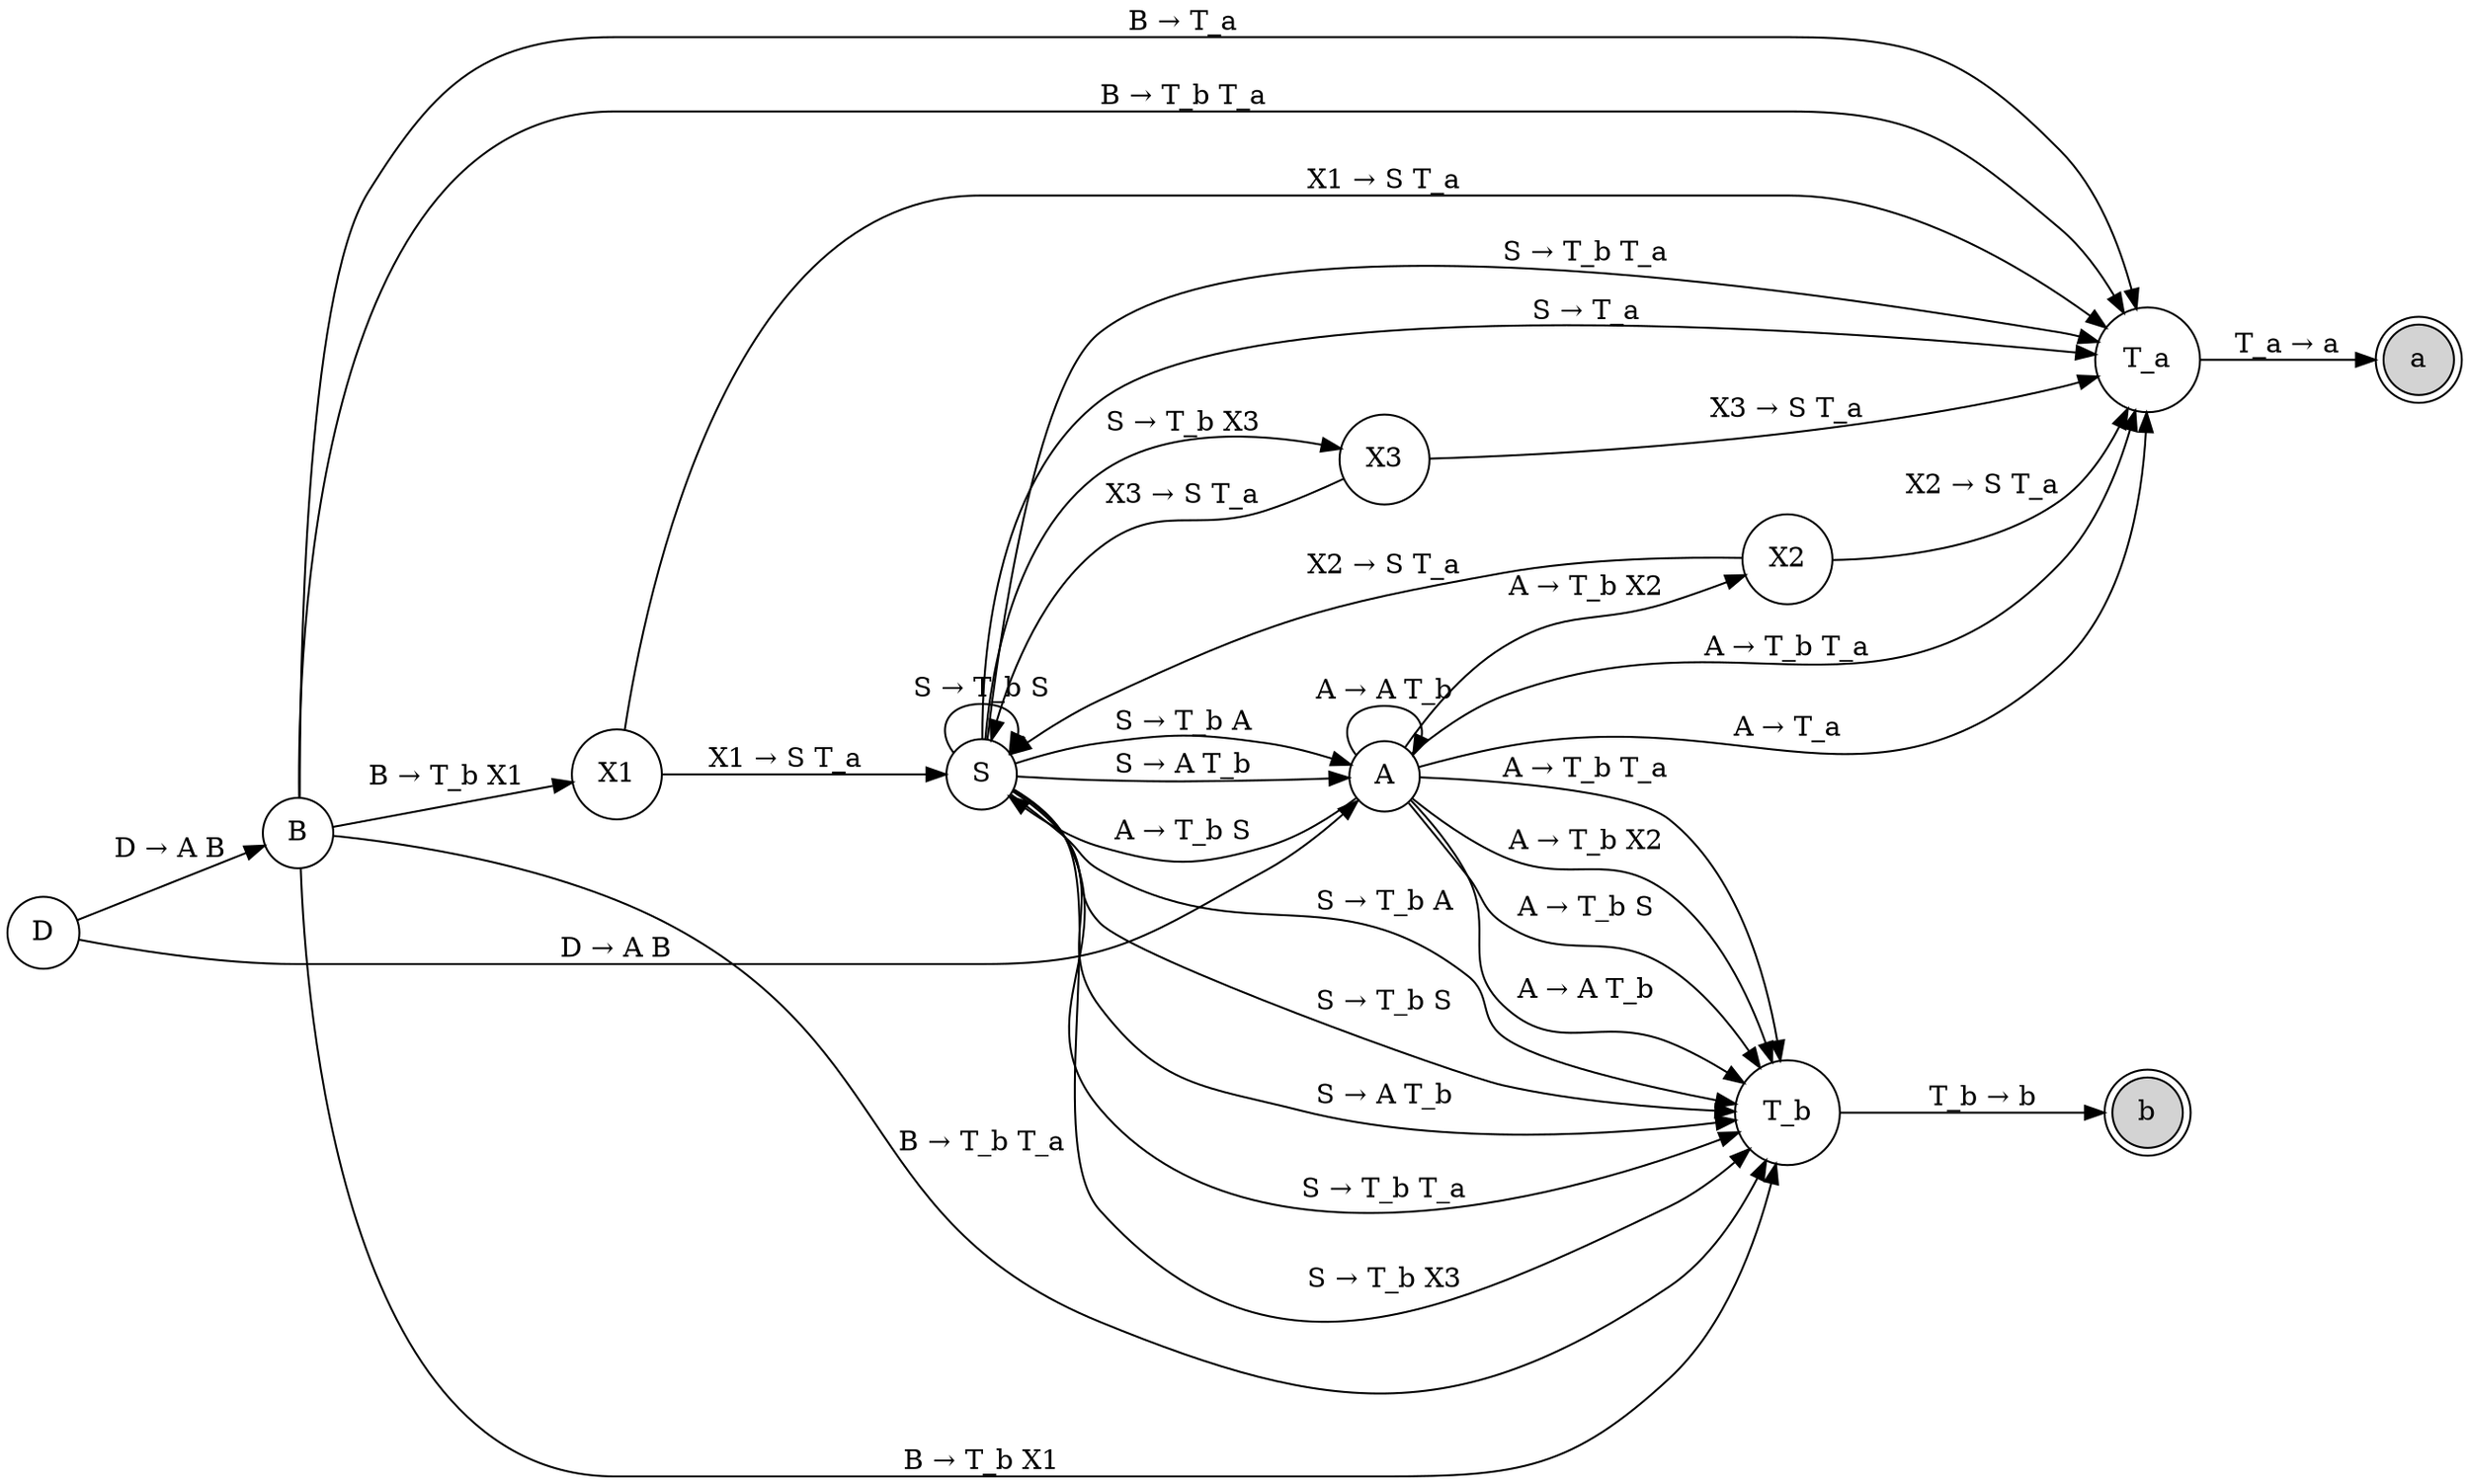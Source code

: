 digraph Grammar {
    rankdir=LR;
    node [shape=circle];
    "a" [shape=doublecircle, fillcolor=lightgray, style=filled];
    "b" [shape=doublecircle, fillcolor=lightgray, style=filled];
    S -> T_b [label="S → T_b A"];
    S -> A [label="S → T_b A"];
    A -> T_b [label="A → T_b S"];
    A -> S [label="A → T_b S"];
    A -> A [label="A → A T_b"];
    A -> T_b [label="A → A T_b"];
    B -> T_b [label="B → T_b T_a"];
    B -> T_a [label="B → T_b T_a"];
    B -> T_a [label="B → T_a"];
    B -> T_b [label="B → T_b X1"];
    B -> X1 [label="B → T_b X1"];
    X1 -> S [label="X1 → S T_a"];
    X1 -> T_a [label="X1 → S T_a"];
    D -> A [label="D → A B"];
    D -> B [label="D → A B"];
    S -> T_b [label="S → T_b S"];
    S -> S [label="S → T_b S"];
    S -> A [label="S → A T_b"];
    S -> T_b [label="S → A T_b"];
    A -> T_b [label="A → T_b T_a"];
    A -> T_a [label="A → T_b T_a"];
    A -> T_a [label="A → T_a"];
    A -> T_b [label="A → T_b X2"];
    A -> X2 [label="A → T_b X2"];
    X2 -> S [label="X2 → S T_a"];
    X2 -> T_a [label="X2 → S T_a"];
    S -> T_b [label="S → T_b T_a"];
    S -> T_a [label="S → T_b T_a"];
    S -> T_a [label="S → T_a"];
    S -> T_b [label="S → T_b X3"];
    S -> X3 [label="S → T_b X3"];
    X3 -> S [label="X3 → S T_a"];
    X3 -> T_a [label="X3 → S T_a"];
    T_b -> "b" [label="T_b → b"];
    T_a -> "a" [label="T_a → a"];
}

